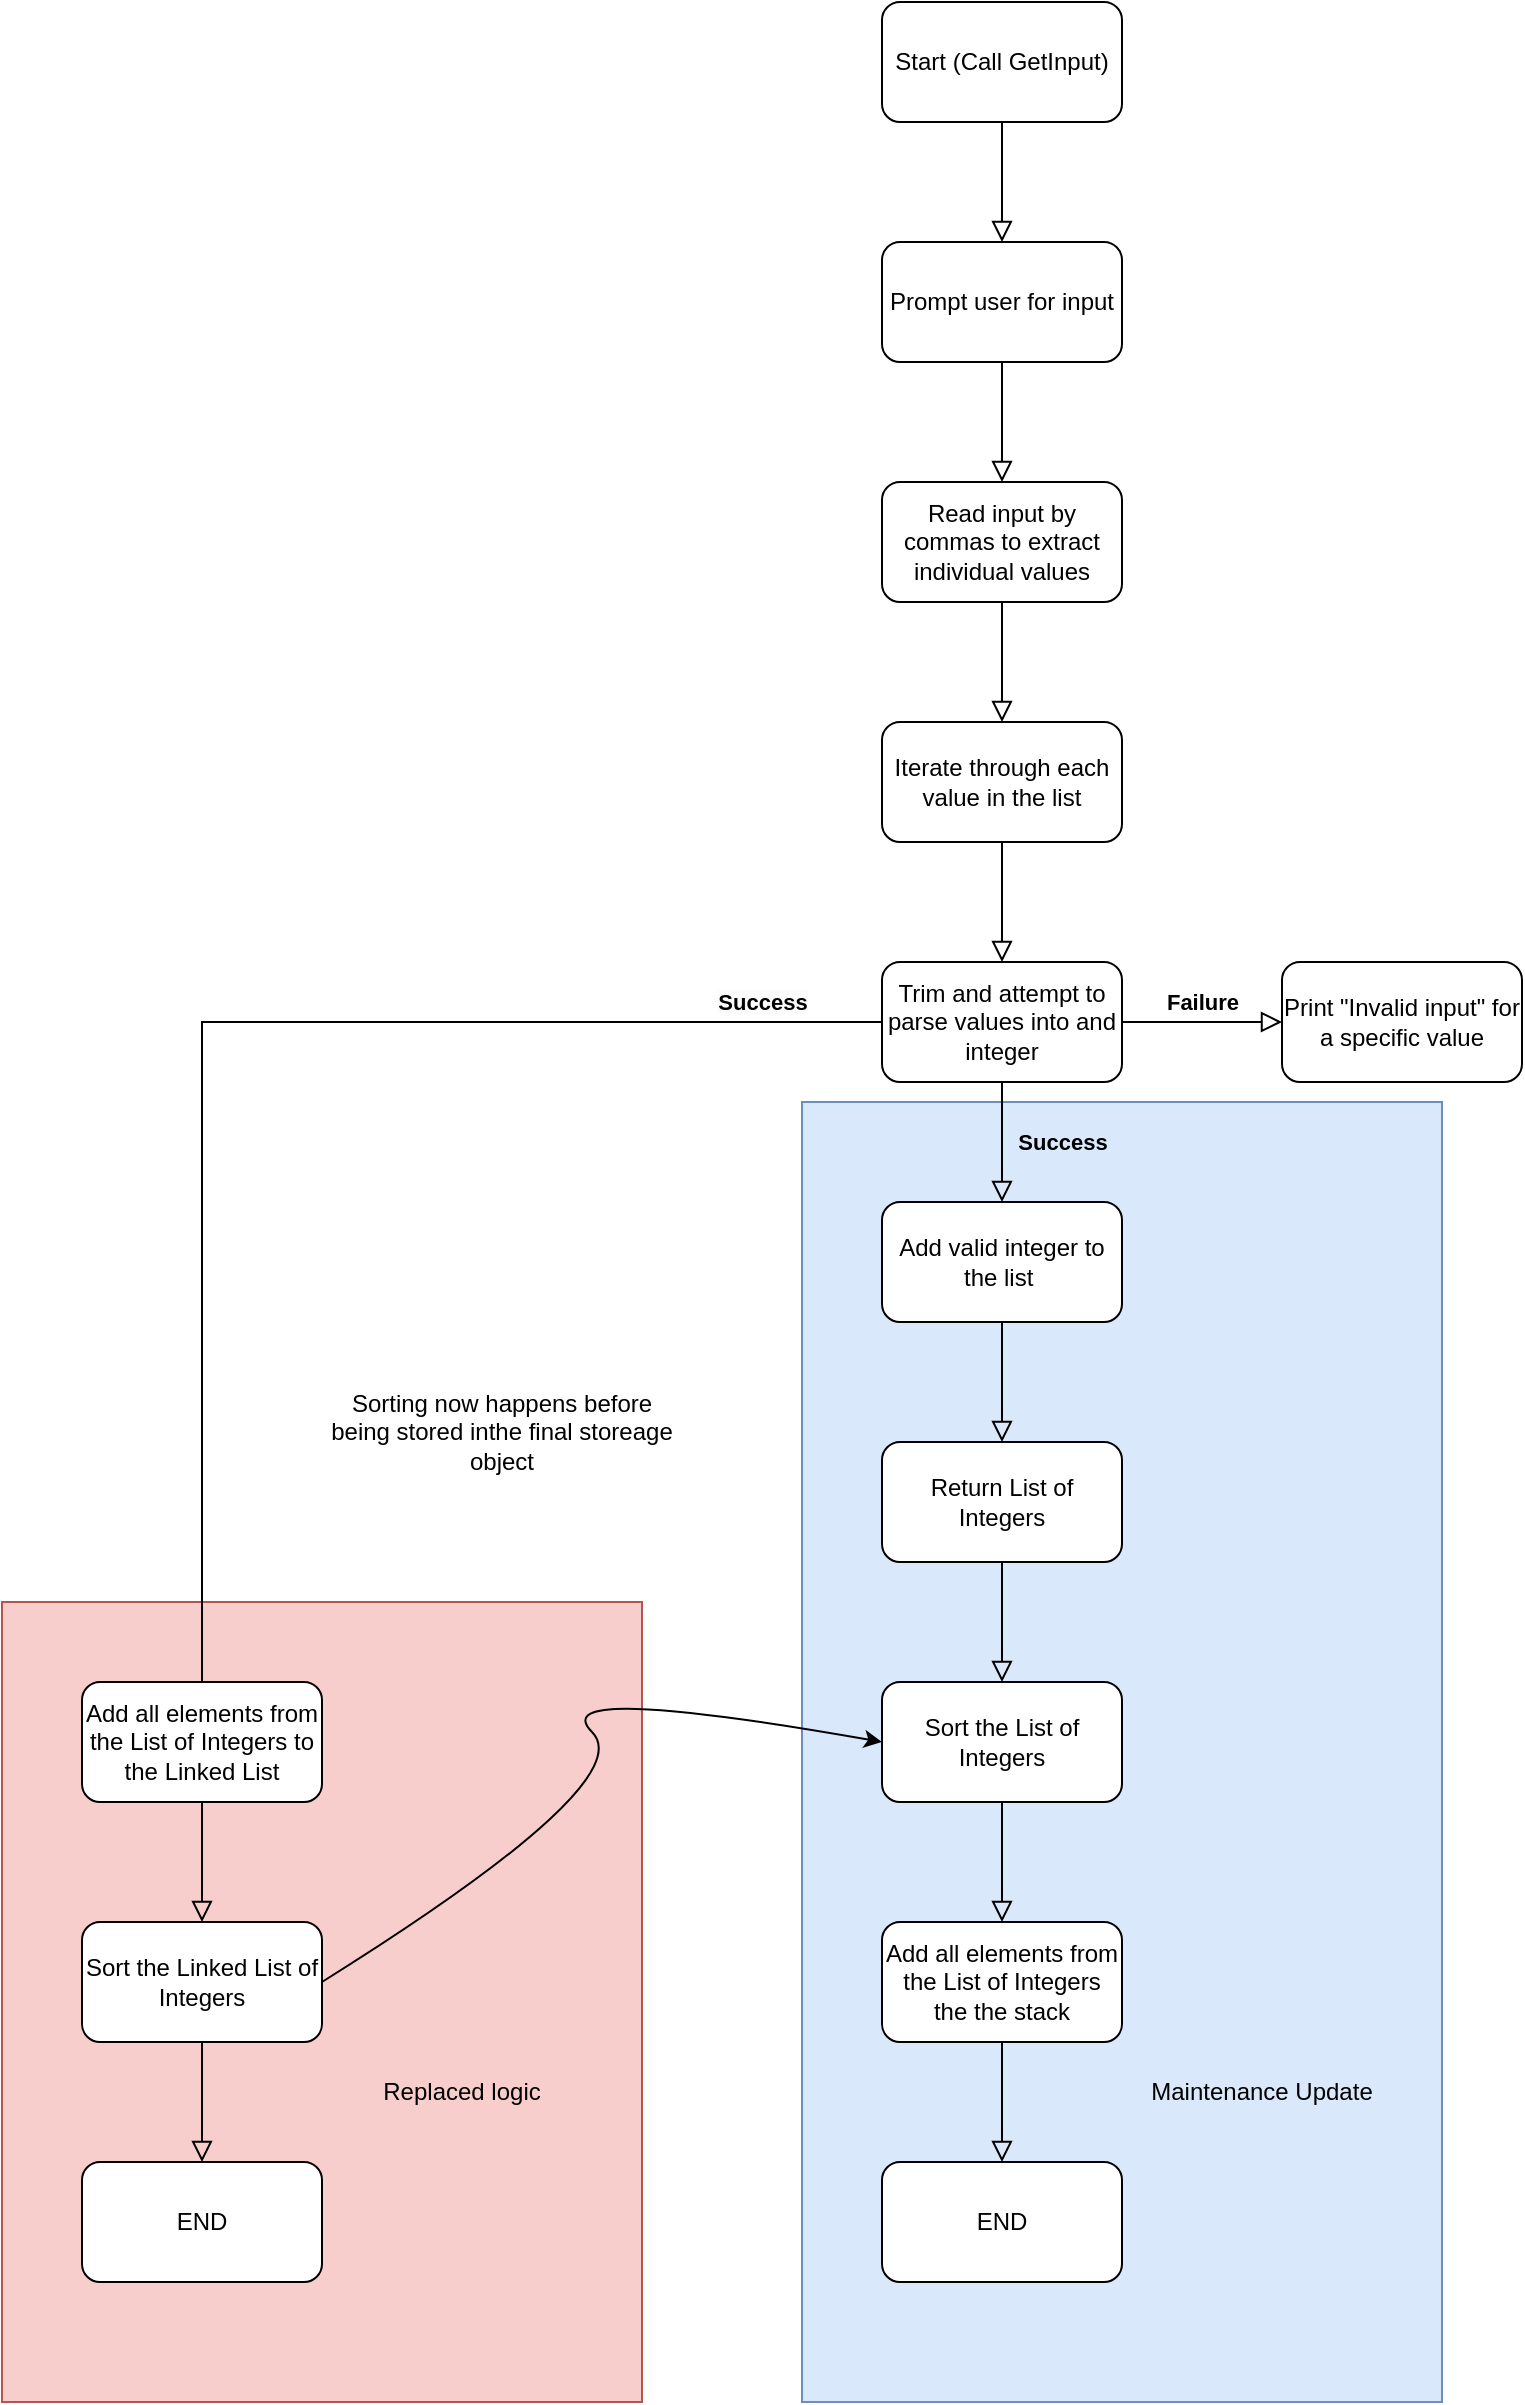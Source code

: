 <mxfile version="26.0.9">
  <diagram id="C5RBs43oDa-KdzZeNtuy" name="Page-1">
    <mxGraphModel dx="1434" dy="769" grid="1" gridSize="10" guides="1" tooltips="1" connect="1" arrows="1" fold="1" page="1" pageScale="1" pageWidth="827" pageHeight="1169" math="0" shadow="0">
      <root>
        <mxCell id="WIyWlLk6GJQsqaUBKTNV-0" />
        <mxCell id="WIyWlLk6GJQsqaUBKTNV-1" parent="WIyWlLk6GJQsqaUBKTNV-0" />
        <mxCell id="rPYGSC8Y6ZpXRfD6I6Uf-36" value="" style="rounded=0;whiteSpace=wrap;html=1;fillColor=#dae8fc;strokeColor=#6c8ebf;" vertex="1" parent="WIyWlLk6GJQsqaUBKTNV-1">
          <mxGeometry x="520" y="590" width="320" height="650" as="geometry" />
        </mxCell>
        <mxCell id="rPYGSC8Y6ZpXRfD6I6Uf-0" value="" style="rounded=1;whiteSpace=wrap;html=1;" vertex="1" parent="WIyWlLk6GJQsqaUBKTNV-1">
          <mxGeometry x="560" y="40" width="120" height="60" as="geometry" />
        </mxCell>
        <mxCell id="rPYGSC8Y6ZpXRfD6I6Uf-1" value="Start (Call GetInput)" style="text;html=1;align=center;verticalAlign=middle;whiteSpace=wrap;rounded=0;" vertex="1" parent="WIyWlLk6GJQsqaUBKTNV-1">
          <mxGeometry x="560" y="40" width="120" height="60" as="geometry" />
        </mxCell>
        <mxCell id="rPYGSC8Y6ZpXRfD6I6Uf-2" value="" style="rounded=1;whiteSpace=wrap;html=1;" vertex="1" parent="WIyWlLk6GJQsqaUBKTNV-1">
          <mxGeometry x="560" y="160" width="120" height="60" as="geometry" />
        </mxCell>
        <mxCell id="rPYGSC8Y6ZpXRfD6I6Uf-3" value="Prompt user for input" style="text;html=1;align=center;verticalAlign=middle;whiteSpace=wrap;rounded=0;" vertex="1" parent="WIyWlLk6GJQsqaUBKTNV-1">
          <mxGeometry x="560" y="160" width="120" height="60" as="geometry" />
        </mxCell>
        <mxCell id="rPYGSC8Y6ZpXRfD6I6Uf-4" value="" style="rounded=1;whiteSpace=wrap;html=1;" vertex="1" parent="WIyWlLk6GJQsqaUBKTNV-1">
          <mxGeometry x="560" y="280" width="120" height="60" as="geometry" />
        </mxCell>
        <mxCell id="rPYGSC8Y6ZpXRfD6I6Uf-5" value="Read input by commas to extract individual values" style="text;html=1;align=center;verticalAlign=middle;whiteSpace=wrap;rounded=0;" vertex="1" parent="WIyWlLk6GJQsqaUBKTNV-1">
          <mxGeometry x="560" y="280" width="120" height="60" as="geometry" />
        </mxCell>
        <mxCell id="rPYGSC8Y6ZpXRfD6I6Uf-6" value="" style="rounded=1;whiteSpace=wrap;html=1;" vertex="1" parent="WIyWlLk6GJQsqaUBKTNV-1">
          <mxGeometry x="560" y="400" width="120" height="60" as="geometry" />
        </mxCell>
        <mxCell id="rPYGSC8Y6ZpXRfD6I6Uf-7" value="Iterate through each value in the list" style="text;html=1;align=center;verticalAlign=middle;whiteSpace=wrap;rounded=0;" vertex="1" parent="WIyWlLk6GJQsqaUBKTNV-1">
          <mxGeometry x="560" y="400" width="120" height="60" as="geometry" />
        </mxCell>
        <mxCell id="rPYGSC8Y6ZpXRfD6I6Uf-8" value="" style="rounded=1;whiteSpace=wrap;html=1;" vertex="1" parent="WIyWlLk6GJQsqaUBKTNV-1">
          <mxGeometry x="560" y="520" width="120" height="60" as="geometry" />
        </mxCell>
        <mxCell id="rPYGSC8Y6ZpXRfD6I6Uf-9" value="Trim and attempt to parse values into and integer" style="text;html=1;align=center;verticalAlign=middle;whiteSpace=wrap;rounded=0;" vertex="1" parent="WIyWlLk6GJQsqaUBKTNV-1">
          <mxGeometry x="560" y="520" width="120" height="60" as="geometry" />
        </mxCell>
        <mxCell id="rPYGSC8Y6ZpXRfD6I6Uf-10" value="" style="rounded=1;whiteSpace=wrap;html=1;" vertex="1" parent="WIyWlLk6GJQsqaUBKTNV-1">
          <mxGeometry x="560" y="640" width="120" height="60" as="geometry" />
        </mxCell>
        <mxCell id="rPYGSC8Y6ZpXRfD6I6Uf-11" value="Add valid integer to the list&amp;nbsp;" style="text;html=1;align=center;verticalAlign=middle;whiteSpace=wrap;rounded=0;" vertex="1" parent="WIyWlLk6GJQsqaUBKTNV-1">
          <mxGeometry x="560" y="640" width="120" height="60" as="geometry" />
        </mxCell>
        <mxCell id="rPYGSC8Y6ZpXRfD6I6Uf-12" value="" style="rounded=1;whiteSpace=wrap;html=1;" vertex="1" parent="WIyWlLk6GJQsqaUBKTNV-1">
          <mxGeometry x="760" y="520" width="120" height="60" as="geometry" />
        </mxCell>
        <mxCell id="rPYGSC8Y6ZpXRfD6I6Uf-13" value="Print &quot;Invalid input&quot; for a specific value" style="text;html=1;align=center;verticalAlign=middle;whiteSpace=wrap;rounded=0;" vertex="1" parent="WIyWlLk6GJQsqaUBKTNV-1">
          <mxGeometry x="760" y="520" width="120" height="60" as="geometry" />
        </mxCell>
        <mxCell id="rPYGSC8Y6ZpXRfD6I6Uf-14" value="" style="rounded=1;whiteSpace=wrap;html=1;" vertex="1" parent="WIyWlLk6GJQsqaUBKTNV-1">
          <mxGeometry x="560" y="760" width="120" height="60" as="geometry" />
        </mxCell>
        <mxCell id="rPYGSC8Y6ZpXRfD6I6Uf-15" value="Return List of Integers" style="text;html=1;align=center;verticalAlign=middle;whiteSpace=wrap;rounded=0;" vertex="1" parent="WIyWlLk6GJQsqaUBKTNV-1">
          <mxGeometry x="560" y="760" width="120" height="60" as="geometry" />
        </mxCell>
        <mxCell id="rPYGSC8Y6ZpXRfD6I6Uf-16" value="" style="rounded=0;html=1;jettySize=auto;orthogonalLoop=1;fontSize=11;endArrow=block;endFill=0;endSize=8;strokeWidth=1;shadow=0;labelBackgroundColor=none;edgeStyle=orthogonalEdgeStyle;entryX=0.5;entryY=0;entryDx=0;entryDy=0;exitX=0.5;exitY=1;exitDx=0;exitDy=0;" edge="1" parent="WIyWlLk6GJQsqaUBKTNV-1" source="rPYGSC8Y6ZpXRfD6I6Uf-1" target="rPYGSC8Y6ZpXRfD6I6Uf-3">
          <mxGeometry relative="1" as="geometry">
            <mxPoint x="619.5" y="120" as="sourcePoint" />
            <mxPoint x="620" y="150" as="targetPoint" />
            <Array as="points" />
          </mxGeometry>
        </mxCell>
        <mxCell id="rPYGSC8Y6ZpXRfD6I6Uf-18" value="" style="rounded=0;html=1;jettySize=auto;orthogonalLoop=1;fontSize=11;endArrow=block;endFill=0;endSize=8;strokeWidth=1;shadow=0;labelBackgroundColor=none;edgeStyle=orthogonalEdgeStyle;exitX=0.5;exitY=1;exitDx=0;exitDy=0;" edge="1" parent="WIyWlLk6GJQsqaUBKTNV-1" source="rPYGSC8Y6ZpXRfD6I6Uf-3" target="rPYGSC8Y6ZpXRfD6I6Uf-5">
          <mxGeometry relative="1" as="geometry">
            <mxPoint x="630" y="110" as="sourcePoint" />
            <mxPoint x="630" y="170" as="targetPoint" />
            <Array as="points" />
          </mxGeometry>
        </mxCell>
        <mxCell id="rPYGSC8Y6ZpXRfD6I6Uf-20" value="" style="rounded=0;html=1;jettySize=auto;orthogonalLoop=1;fontSize=11;endArrow=block;endFill=0;endSize=8;strokeWidth=1;shadow=0;labelBackgroundColor=none;edgeStyle=orthogonalEdgeStyle;" edge="1" parent="WIyWlLk6GJQsqaUBKTNV-1" source="rPYGSC8Y6ZpXRfD6I6Uf-5" target="rPYGSC8Y6ZpXRfD6I6Uf-7">
          <mxGeometry relative="1" as="geometry">
            <mxPoint x="620" y="340" as="sourcePoint" />
            <mxPoint x="630" y="290" as="targetPoint" />
            <Array as="points" />
          </mxGeometry>
        </mxCell>
        <mxCell id="rPYGSC8Y6ZpXRfD6I6Uf-21" value="" style="rounded=0;html=1;jettySize=auto;orthogonalLoop=1;fontSize=11;endArrow=block;endFill=0;endSize=8;strokeWidth=1;shadow=0;labelBackgroundColor=none;edgeStyle=orthogonalEdgeStyle;" edge="1" parent="WIyWlLk6GJQsqaUBKTNV-1" source="rPYGSC8Y6ZpXRfD6I6Uf-7" target="rPYGSC8Y6ZpXRfD6I6Uf-9">
          <mxGeometry relative="1" as="geometry">
            <mxPoint x="620" y="470" as="sourcePoint" />
            <mxPoint x="630" y="410" as="targetPoint" />
            <Array as="points" />
          </mxGeometry>
        </mxCell>
        <mxCell id="rPYGSC8Y6ZpXRfD6I6Uf-22" value="&lt;b&gt;Success&lt;/b&gt;" style="rounded=0;html=1;jettySize=auto;orthogonalLoop=1;fontSize=11;endArrow=block;endFill=0;endSize=8;strokeWidth=1;shadow=0;labelBackgroundColor=none;edgeStyle=orthogonalEdgeStyle;" edge="1" parent="WIyWlLk6GJQsqaUBKTNV-1" source="rPYGSC8Y6ZpXRfD6I6Uf-9" target="rPYGSC8Y6ZpXRfD6I6Uf-11">
          <mxGeometry y="30" relative="1" as="geometry">
            <mxPoint x="630" y="470" as="sourcePoint" />
            <mxPoint x="630" y="530" as="targetPoint" />
            <Array as="points" />
            <mxPoint as="offset" />
          </mxGeometry>
        </mxCell>
        <mxCell id="rPYGSC8Y6ZpXRfD6I6Uf-23" value="" style="rounded=0;html=1;jettySize=auto;orthogonalLoop=1;fontSize=11;endArrow=block;endFill=0;endSize=8;strokeWidth=1;shadow=0;labelBackgroundColor=none;edgeStyle=orthogonalEdgeStyle;entryX=0.5;entryY=0;entryDx=0;entryDy=0;" edge="1" parent="WIyWlLk6GJQsqaUBKTNV-1" source="rPYGSC8Y6ZpXRfD6I6Uf-11" target="rPYGSC8Y6ZpXRfD6I6Uf-15">
          <mxGeometry relative="1" as="geometry">
            <mxPoint x="630" y="590" as="sourcePoint" />
            <mxPoint x="630" y="650" as="targetPoint" />
            <Array as="points" />
          </mxGeometry>
        </mxCell>
        <mxCell id="rPYGSC8Y6ZpXRfD6I6Uf-24" value="Failure" style="rounded=0;html=1;jettySize=auto;orthogonalLoop=1;fontSize=11;endArrow=block;endFill=0;endSize=8;strokeWidth=1;shadow=0;labelBackgroundColor=none;edgeStyle=orthogonalEdgeStyle;entryX=0;entryY=0.5;entryDx=0;entryDy=0;exitX=1;exitY=0.5;exitDx=0;exitDy=0;fontStyle=1" edge="1" parent="WIyWlLk6GJQsqaUBKTNV-1" source="rPYGSC8Y6ZpXRfD6I6Uf-9" target="rPYGSC8Y6ZpXRfD6I6Uf-13">
          <mxGeometry y="10" relative="1" as="geometry">
            <mxPoint x="630" y="590" as="sourcePoint" />
            <mxPoint x="630" y="650" as="targetPoint" />
            <Array as="points" />
            <mxPoint as="offset" />
          </mxGeometry>
        </mxCell>
        <mxCell id="rPYGSC8Y6ZpXRfD6I6Uf-26" value="" style="rounded=1;whiteSpace=wrap;html=1;" vertex="1" parent="WIyWlLk6GJQsqaUBKTNV-1">
          <mxGeometry x="560" y="880" width="120" height="60" as="geometry" />
        </mxCell>
        <mxCell id="rPYGSC8Y6ZpXRfD6I6Uf-27" value="Sort the List of Integers" style="text;html=1;align=center;verticalAlign=middle;whiteSpace=wrap;rounded=0;" vertex="1" parent="WIyWlLk6GJQsqaUBKTNV-1">
          <mxGeometry x="560" y="880" width="120" height="60" as="geometry" />
        </mxCell>
        <mxCell id="rPYGSC8Y6ZpXRfD6I6Uf-28" value="" style="rounded=1;whiteSpace=wrap;html=1;" vertex="1" parent="WIyWlLk6GJQsqaUBKTNV-1">
          <mxGeometry x="560" y="1000" width="120" height="60" as="geometry" />
        </mxCell>
        <mxCell id="rPYGSC8Y6ZpXRfD6I6Uf-29" value="Add all elements from the List of Integers the the stack" style="text;html=1;align=center;verticalAlign=middle;whiteSpace=wrap;rounded=0;" vertex="1" parent="WIyWlLk6GJQsqaUBKTNV-1">
          <mxGeometry x="560" y="1000" width="120" height="60" as="geometry" />
        </mxCell>
        <mxCell id="rPYGSC8Y6ZpXRfD6I6Uf-30" value="" style="rounded=0;html=1;jettySize=auto;orthogonalLoop=1;fontSize=11;endArrow=block;endFill=0;endSize=8;strokeWidth=1;shadow=0;labelBackgroundColor=none;edgeStyle=orthogonalEdgeStyle;entryX=0.5;entryY=0;entryDx=0;entryDy=0;" edge="1" parent="WIyWlLk6GJQsqaUBKTNV-1" source="rPYGSC8Y6ZpXRfD6I6Uf-15" target="rPYGSC8Y6ZpXRfD6I6Uf-27">
          <mxGeometry relative="1" as="geometry">
            <mxPoint x="630" y="710" as="sourcePoint" />
            <mxPoint x="630" y="770" as="targetPoint" />
            <Array as="points" />
          </mxGeometry>
        </mxCell>
        <mxCell id="rPYGSC8Y6ZpXRfD6I6Uf-31" value="" style="rounded=0;html=1;jettySize=auto;orthogonalLoop=1;fontSize=11;endArrow=block;endFill=0;endSize=8;strokeWidth=1;shadow=0;labelBackgroundColor=none;edgeStyle=orthogonalEdgeStyle;" edge="1" parent="WIyWlLk6GJQsqaUBKTNV-1" source="rPYGSC8Y6ZpXRfD6I6Uf-27" target="rPYGSC8Y6ZpXRfD6I6Uf-29">
          <mxGeometry relative="1" as="geometry">
            <mxPoint x="630" y="830" as="sourcePoint" />
            <mxPoint x="630" y="890" as="targetPoint" />
            <Array as="points" />
          </mxGeometry>
        </mxCell>
        <mxCell id="rPYGSC8Y6ZpXRfD6I6Uf-33" value="" style="rounded=1;whiteSpace=wrap;html=1;" vertex="1" parent="WIyWlLk6GJQsqaUBKTNV-1">
          <mxGeometry x="560" y="1120" width="120" height="60" as="geometry" />
        </mxCell>
        <mxCell id="rPYGSC8Y6ZpXRfD6I6Uf-34" value="END" style="text;html=1;align=center;verticalAlign=middle;whiteSpace=wrap;rounded=0;" vertex="1" parent="WIyWlLk6GJQsqaUBKTNV-1">
          <mxGeometry x="560" y="1120" width="120" height="60" as="geometry" />
        </mxCell>
        <mxCell id="rPYGSC8Y6ZpXRfD6I6Uf-35" value="" style="rounded=0;html=1;jettySize=auto;orthogonalLoop=1;fontSize=11;endArrow=block;endFill=0;endSize=8;strokeWidth=1;shadow=0;labelBackgroundColor=none;edgeStyle=orthogonalEdgeStyle;entryX=0.5;entryY=0;entryDx=0;entryDy=0;" edge="1" parent="WIyWlLk6GJQsqaUBKTNV-1" source="rPYGSC8Y6ZpXRfD6I6Uf-29" target="rPYGSC8Y6ZpXRfD6I6Uf-34">
          <mxGeometry relative="1" as="geometry">
            <mxPoint x="630" y="950" as="sourcePoint" />
            <mxPoint x="630" y="1010" as="targetPoint" />
            <Array as="points" />
          </mxGeometry>
        </mxCell>
        <mxCell id="rPYGSC8Y6ZpXRfD6I6Uf-37" value="Maintenance Update" style="text;html=1;align=center;verticalAlign=middle;whiteSpace=wrap;rounded=0;" vertex="1" parent="WIyWlLk6GJQsqaUBKTNV-1">
          <mxGeometry x="660" y="1070" width="180" height="30" as="geometry" />
        </mxCell>
        <mxCell id="rPYGSC8Y6ZpXRfD6I6Uf-38" value="" style="rounded=0;whiteSpace=wrap;html=1;fillColor=#f8cecc;strokeColor=#b85450;" vertex="1" parent="WIyWlLk6GJQsqaUBKTNV-1">
          <mxGeometry x="120" y="840" width="320" height="400" as="geometry" />
        </mxCell>
        <mxCell id="rPYGSC8Y6ZpXRfD6I6Uf-39" value="" style="rounded=1;whiteSpace=wrap;html=1;" vertex="1" parent="WIyWlLk6GJQsqaUBKTNV-1">
          <mxGeometry x="160" y="1000" width="120" height="60" as="geometry" />
        </mxCell>
        <mxCell id="rPYGSC8Y6ZpXRfD6I6Uf-40" value="Sort the Linked List of Integers" style="text;html=1;align=center;verticalAlign=middle;whiteSpace=wrap;rounded=0;" vertex="1" parent="WIyWlLk6GJQsqaUBKTNV-1">
          <mxGeometry x="160" y="1000" width="120" height="60" as="geometry" />
        </mxCell>
        <mxCell id="rPYGSC8Y6ZpXRfD6I6Uf-41" value="&lt;meta charset=&quot;utf-8&quot;&gt;&lt;b style=&quot;forced-color-adjust: none; color: rgb(0, 0, 0); font-family: Helvetica; font-size: 11px; font-style: normal; font-variant-ligatures: normal; font-variant-caps: normal; letter-spacing: normal; orphans: 2; text-align: center; text-indent: 0px; text-transform: none; widows: 2; word-spacing: 0px; -webkit-text-stroke-width: 0px; white-space: nowrap; background-color: rgb(251, 251, 251); text-decoration-thickness: initial; text-decoration-style: initial; text-decoration-color: initial;&quot;&gt;Success&lt;/b&gt;" style="rounded=0;html=1;jettySize=auto;orthogonalLoop=1;fontSize=11;endArrow=block;endFill=0;endSize=8;strokeWidth=1;shadow=0;labelBackgroundColor=none;edgeStyle=orthogonalEdgeStyle;exitX=0;exitY=0.5;exitDx=0;exitDy=0;" edge="1" parent="WIyWlLk6GJQsqaUBKTNV-1" target="rPYGSC8Y6ZpXRfD6I6Uf-40" source="rPYGSC8Y6ZpXRfD6I6Uf-9">
          <mxGeometry x="-0.848" y="-10" relative="1" as="geometry">
            <mxPoint x="220" y="940" as="sourcePoint" />
            <mxPoint x="230" y="890" as="targetPoint" />
            <Array as="points" />
            <mxPoint as="offset" />
          </mxGeometry>
        </mxCell>
        <mxCell id="rPYGSC8Y6ZpXRfD6I6Uf-42" value="" style="rounded=1;whiteSpace=wrap;html=1;" vertex="1" parent="WIyWlLk6GJQsqaUBKTNV-1">
          <mxGeometry x="160" y="1120" width="120" height="60" as="geometry" />
        </mxCell>
        <mxCell id="rPYGSC8Y6ZpXRfD6I6Uf-43" value="END" style="text;html=1;align=center;verticalAlign=middle;whiteSpace=wrap;rounded=0;" vertex="1" parent="WIyWlLk6GJQsqaUBKTNV-1">
          <mxGeometry x="160" y="1120" width="120" height="60" as="geometry" />
        </mxCell>
        <mxCell id="rPYGSC8Y6ZpXRfD6I6Uf-44" value="" style="rounded=0;html=1;jettySize=auto;orthogonalLoop=1;fontSize=11;endArrow=block;endFill=0;endSize=8;strokeWidth=1;shadow=0;labelBackgroundColor=none;edgeStyle=orthogonalEdgeStyle;entryX=0.5;entryY=0;entryDx=0;entryDy=0;" edge="1" parent="WIyWlLk6GJQsqaUBKTNV-1" source="rPYGSC8Y6ZpXRfD6I6Uf-40" target="rPYGSC8Y6ZpXRfD6I6Uf-43">
          <mxGeometry relative="1" as="geometry">
            <mxPoint x="230" y="950" as="sourcePoint" />
            <mxPoint x="230" y="1010" as="targetPoint" />
            <Array as="points" />
          </mxGeometry>
        </mxCell>
        <mxCell id="rPYGSC8Y6ZpXRfD6I6Uf-45" value="Replaced logic" style="text;html=1;align=center;verticalAlign=middle;whiteSpace=wrap;rounded=0;" vertex="1" parent="WIyWlLk6GJQsqaUBKTNV-1">
          <mxGeometry x="260" y="1070" width="180" height="30" as="geometry" />
        </mxCell>
        <mxCell id="rPYGSC8Y6ZpXRfD6I6Uf-47" value="" style="rounded=1;whiteSpace=wrap;html=1;" vertex="1" parent="WIyWlLk6GJQsqaUBKTNV-1">
          <mxGeometry x="160" y="880" width="120" height="60" as="geometry" />
        </mxCell>
        <mxCell id="rPYGSC8Y6ZpXRfD6I6Uf-48" value="Add all elements from the List of Integers to the Linked List" style="text;html=1;align=center;verticalAlign=middle;whiteSpace=wrap;rounded=0;" vertex="1" parent="WIyWlLk6GJQsqaUBKTNV-1">
          <mxGeometry x="160" y="880" width="120" height="60" as="geometry" />
        </mxCell>
        <mxCell id="rPYGSC8Y6ZpXRfD6I6Uf-50" value="" style="curved=1;endArrow=classic;html=1;rounded=0;entryX=0;entryY=0.5;entryDx=0;entryDy=0;exitX=1;exitY=0.5;exitDx=0;exitDy=0;" edge="1" parent="WIyWlLk6GJQsqaUBKTNV-1" source="rPYGSC8Y6ZpXRfD6I6Uf-40" target="rPYGSC8Y6ZpXRfD6I6Uf-27">
          <mxGeometry width="50" height="50" relative="1" as="geometry">
            <mxPoint x="390" y="930" as="sourcePoint" />
            <mxPoint x="440" y="880" as="targetPoint" />
            <Array as="points">
              <mxPoint x="440" y="930" />
              <mxPoint x="390" y="880" />
            </Array>
          </mxGeometry>
        </mxCell>
        <mxCell id="rPYGSC8Y6ZpXRfD6I6Uf-51" value="Sorting now happens before being stored inthe final storeage object" style="text;html=1;align=center;verticalAlign=middle;whiteSpace=wrap;rounded=0;" vertex="1" parent="WIyWlLk6GJQsqaUBKTNV-1">
          <mxGeometry x="280" y="720" width="180" height="70" as="geometry" />
        </mxCell>
      </root>
    </mxGraphModel>
  </diagram>
</mxfile>

